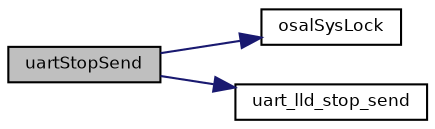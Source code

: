 digraph "uartStopSend"
{
  bgcolor="transparent";
  edge [fontname="Helvetica",fontsize="8",labelfontname="Helvetica",labelfontsize="8"];
  node [fontname="Helvetica",fontsize="8",shape=record];
  rankdir="LR";
  Node19 [label="uartStopSend",height=0.2,width=0.4,color="black", fillcolor="grey75", style="filled", fontcolor="black"];
  Node19 -> Node20 [color="midnightblue",fontsize="8",style="solid",fontname="Helvetica"];
  Node20 [label="osalSysLock",height=0.2,width=0.4,color="black",URL="$group___o_s_a_l.html#ga0cb5e528b0114b4ca61c2eb65a0515fa",tooltip="Enters a critical zone from thread context. "];
  Node19 -> Node21 [color="midnightblue",fontsize="8",style="solid",fontname="Helvetica"];
  Node21 [label="uart_lld_stop_send",height=0.2,width=0.4,color="black",URL="$group___u_a_r_t.html#gaec269894b7a38cc224a92469728dac28",tooltip="Stops any ongoing transmission. "];
}

